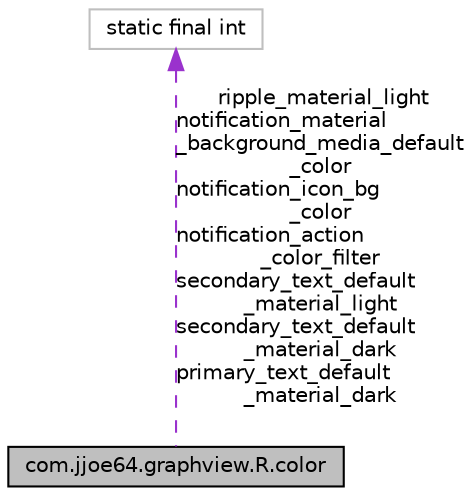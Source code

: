 digraph "com.jjoe64.graphview.R.color"
{
 // INTERACTIVE_SVG=YES
 // LATEX_PDF_SIZE
  edge [fontname="Helvetica",fontsize="10",labelfontname="Helvetica",labelfontsize="10"];
  node [fontname="Helvetica",fontsize="10",shape=record];
  Node1 [label="com.jjoe64.graphview.R.color",height=0.2,width=0.4,color="black", fillcolor="grey75", style="filled", fontcolor="black",tooltip=" "];
  Node2 -> Node1 [dir="back",color="darkorchid3",fontsize="10",style="dashed",label=" ripple_material_light\nnotification_material\l_background_media_default\l_color\nnotification_icon_bg\l_color\nnotification_action\l_color_filter\nsecondary_text_default\l_material_light\nsecondary_text_default\l_material_dark\nprimary_text_default\l_material_dark" ,fontname="Helvetica"];
  Node2 [label="static final int",height=0.2,width=0.4,color="grey75", fillcolor="white", style="filled",tooltip=" "];
}
